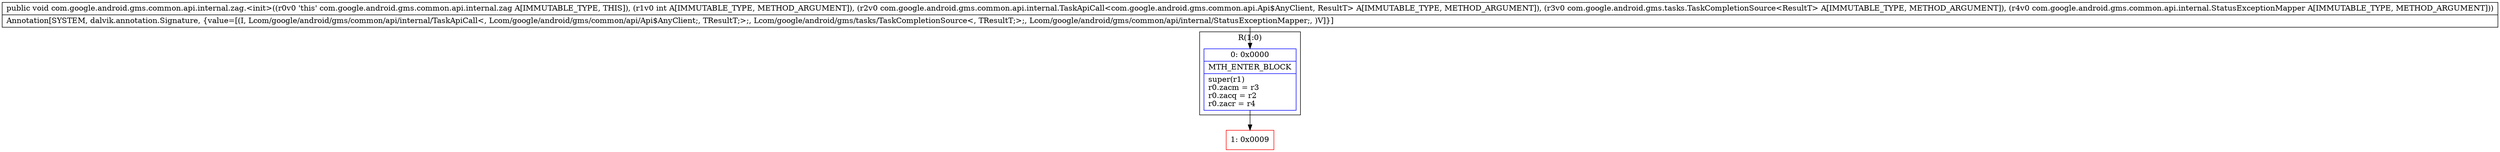 digraph "CFG forcom.google.android.gms.common.api.internal.zag.\<init\>(ILcom\/google\/android\/gms\/common\/api\/internal\/TaskApiCall;Lcom\/google\/android\/gms\/tasks\/TaskCompletionSource;Lcom\/google\/android\/gms\/common\/api\/internal\/StatusExceptionMapper;)V" {
subgraph cluster_Region_1007209985 {
label = "R(1:0)";
node [shape=record,color=blue];
Node_0 [shape=record,label="{0\:\ 0x0000|MTH_ENTER_BLOCK\l|super(r1)\lr0.zacm = r3\lr0.zacq = r2\lr0.zacr = r4\l}"];
}
Node_1 [shape=record,color=red,label="{1\:\ 0x0009}"];
MethodNode[shape=record,label="{public void com.google.android.gms.common.api.internal.zag.\<init\>((r0v0 'this' com.google.android.gms.common.api.internal.zag A[IMMUTABLE_TYPE, THIS]), (r1v0 int A[IMMUTABLE_TYPE, METHOD_ARGUMENT]), (r2v0 com.google.android.gms.common.api.internal.TaskApiCall\<com.google.android.gms.common.api.Api$AnyClient, ResultT\> A[IMMUTABLE_TYPE, METHOD_ARGUMENT]), (r3v0 com.google.android.gms.tasks.TaskCompletionSource\<ResultT\> A[IMMUTABLE_TYPE, METHOD_ARGUMENT]), (r4v0 com.google.android.gms.common.api.internal.StatusExceptionMapper A[IMMUTABLE_TYPE, METHOD_ARGUMENT]))  | Annotation[SYSTEM, dalvik.annotation.Signature, \{value=[(I, Lcom\/google\/android\/gms\/common\/api\/internal\/TaskApiCall\<, Lcom\/google\/android\/gms\/common\/api\/Api$AnyClient;, TResultT;\>;, Lcom\/google\/android\/gms\/tasks\/TaskCompletionSource\<, TResultT;\>;, Lcom\/google\/android\/gms\/common\/api\/internal\/StatusExceptionMapper;, )V]\}]\l}"];
MethodNode -> Node_0;
Node_0 -> Node_1;
}

